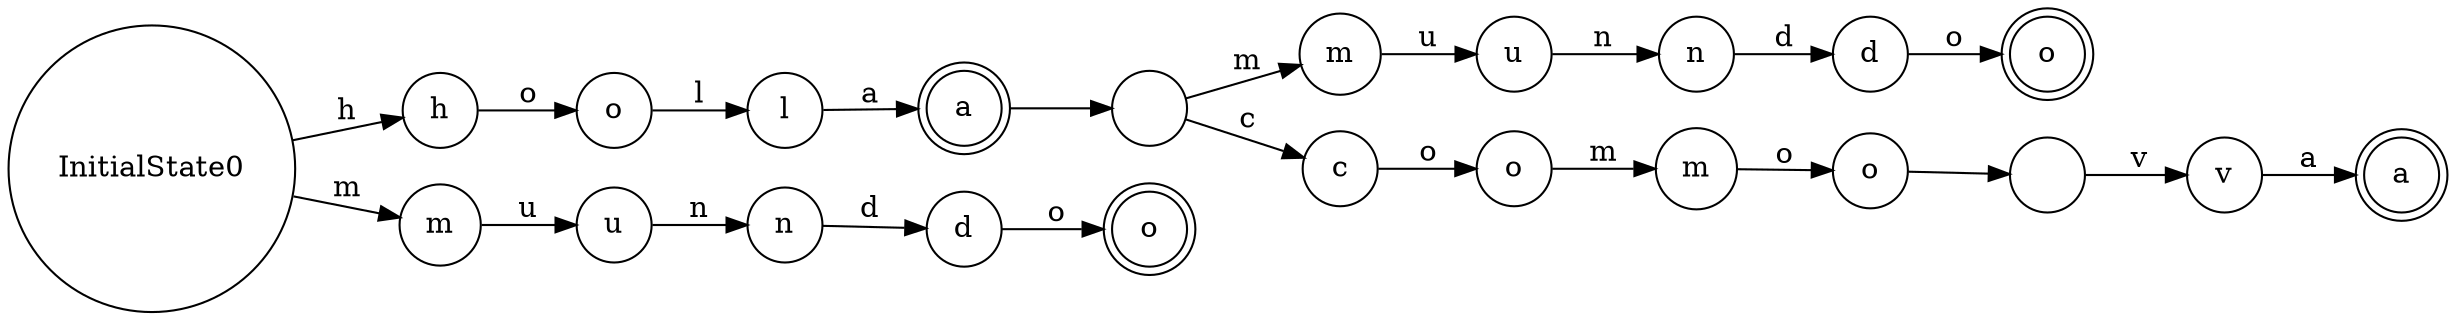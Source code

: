 digraph { 
	 rankdir = "LR"; 
	 node [shape=circle] InitialState0;
	 node [shape=circle] h0 [label ="h"];
	 InitialState0 -> h0[label="h"];
	 node [shape=circle] o0 [label ="o"];
	 h0 -> o0[label="o"];
	 node [shape=circle] l0 [label ="l"];
	 o0 -> l0[label="l"];
	 node [shape= doublecircle] a0 [label ="a"];
	 l0 -> a0[label="a"];
	 node [shape=circle] _0 [label =" "];
	 a0 -> _0[label=" "];
	 node [shape=circle] m0 [label ="m"];
	 _0 -> m0[label="m"];
	 node [shape=circle] u0 [label ="u"];
	 m0 -> u0[label="u"];
	 node [shape=circle] n0 [label ="n"];
	 u0 -> n0[label="n"];
	 node [shape=circle] d0 [label ="d"];
	 n0 -> d0[label="d"];
	 node [shape= doublecircle] o1 [label ="o"];
	 d0 -> o1[label="o"];
	 node [shape=circle] c0 [label ="c"];
	 _0 -> c0[label="c"];
	 node [shape=circle] o2 [label ="o"];
	 c0 -> o2[label="o"];
	 node [shape=circle] m1 [label ="m"];
	 o2 -> m1[label="m"];
	 node [shape=circle] o3 [label ="o"];
	 m1 -> o3[label="o"];
	 node [shape=circle] _1 [label =" "];
	 o3 -> _1[label=" "];
	 node [shape=circle] v0 [label ="v"];
	 _1 -> v0[label="v"];
	 node [shape= doublecircle] a1 [label ="a"];
	 v0 -> a1[label="a"];
	 node [shape=circle] m2 [label ="m"];
	 InitialState0 -> m2[label="m"];
	 node [shape=circle] u1 [label ="u"];
	 m2 -> u1[label="u"];
	 node [shape=circle] n1 [label ="n"];
	 u1 -> n1[label="n"];
	 node [shape=circle] d1 [label ="d"];
	 n1 -> d1[label="d"];
	 node [shape= doublecircle] o4 [label ="o"];
	 d1 -> o4[label="o"];
}
